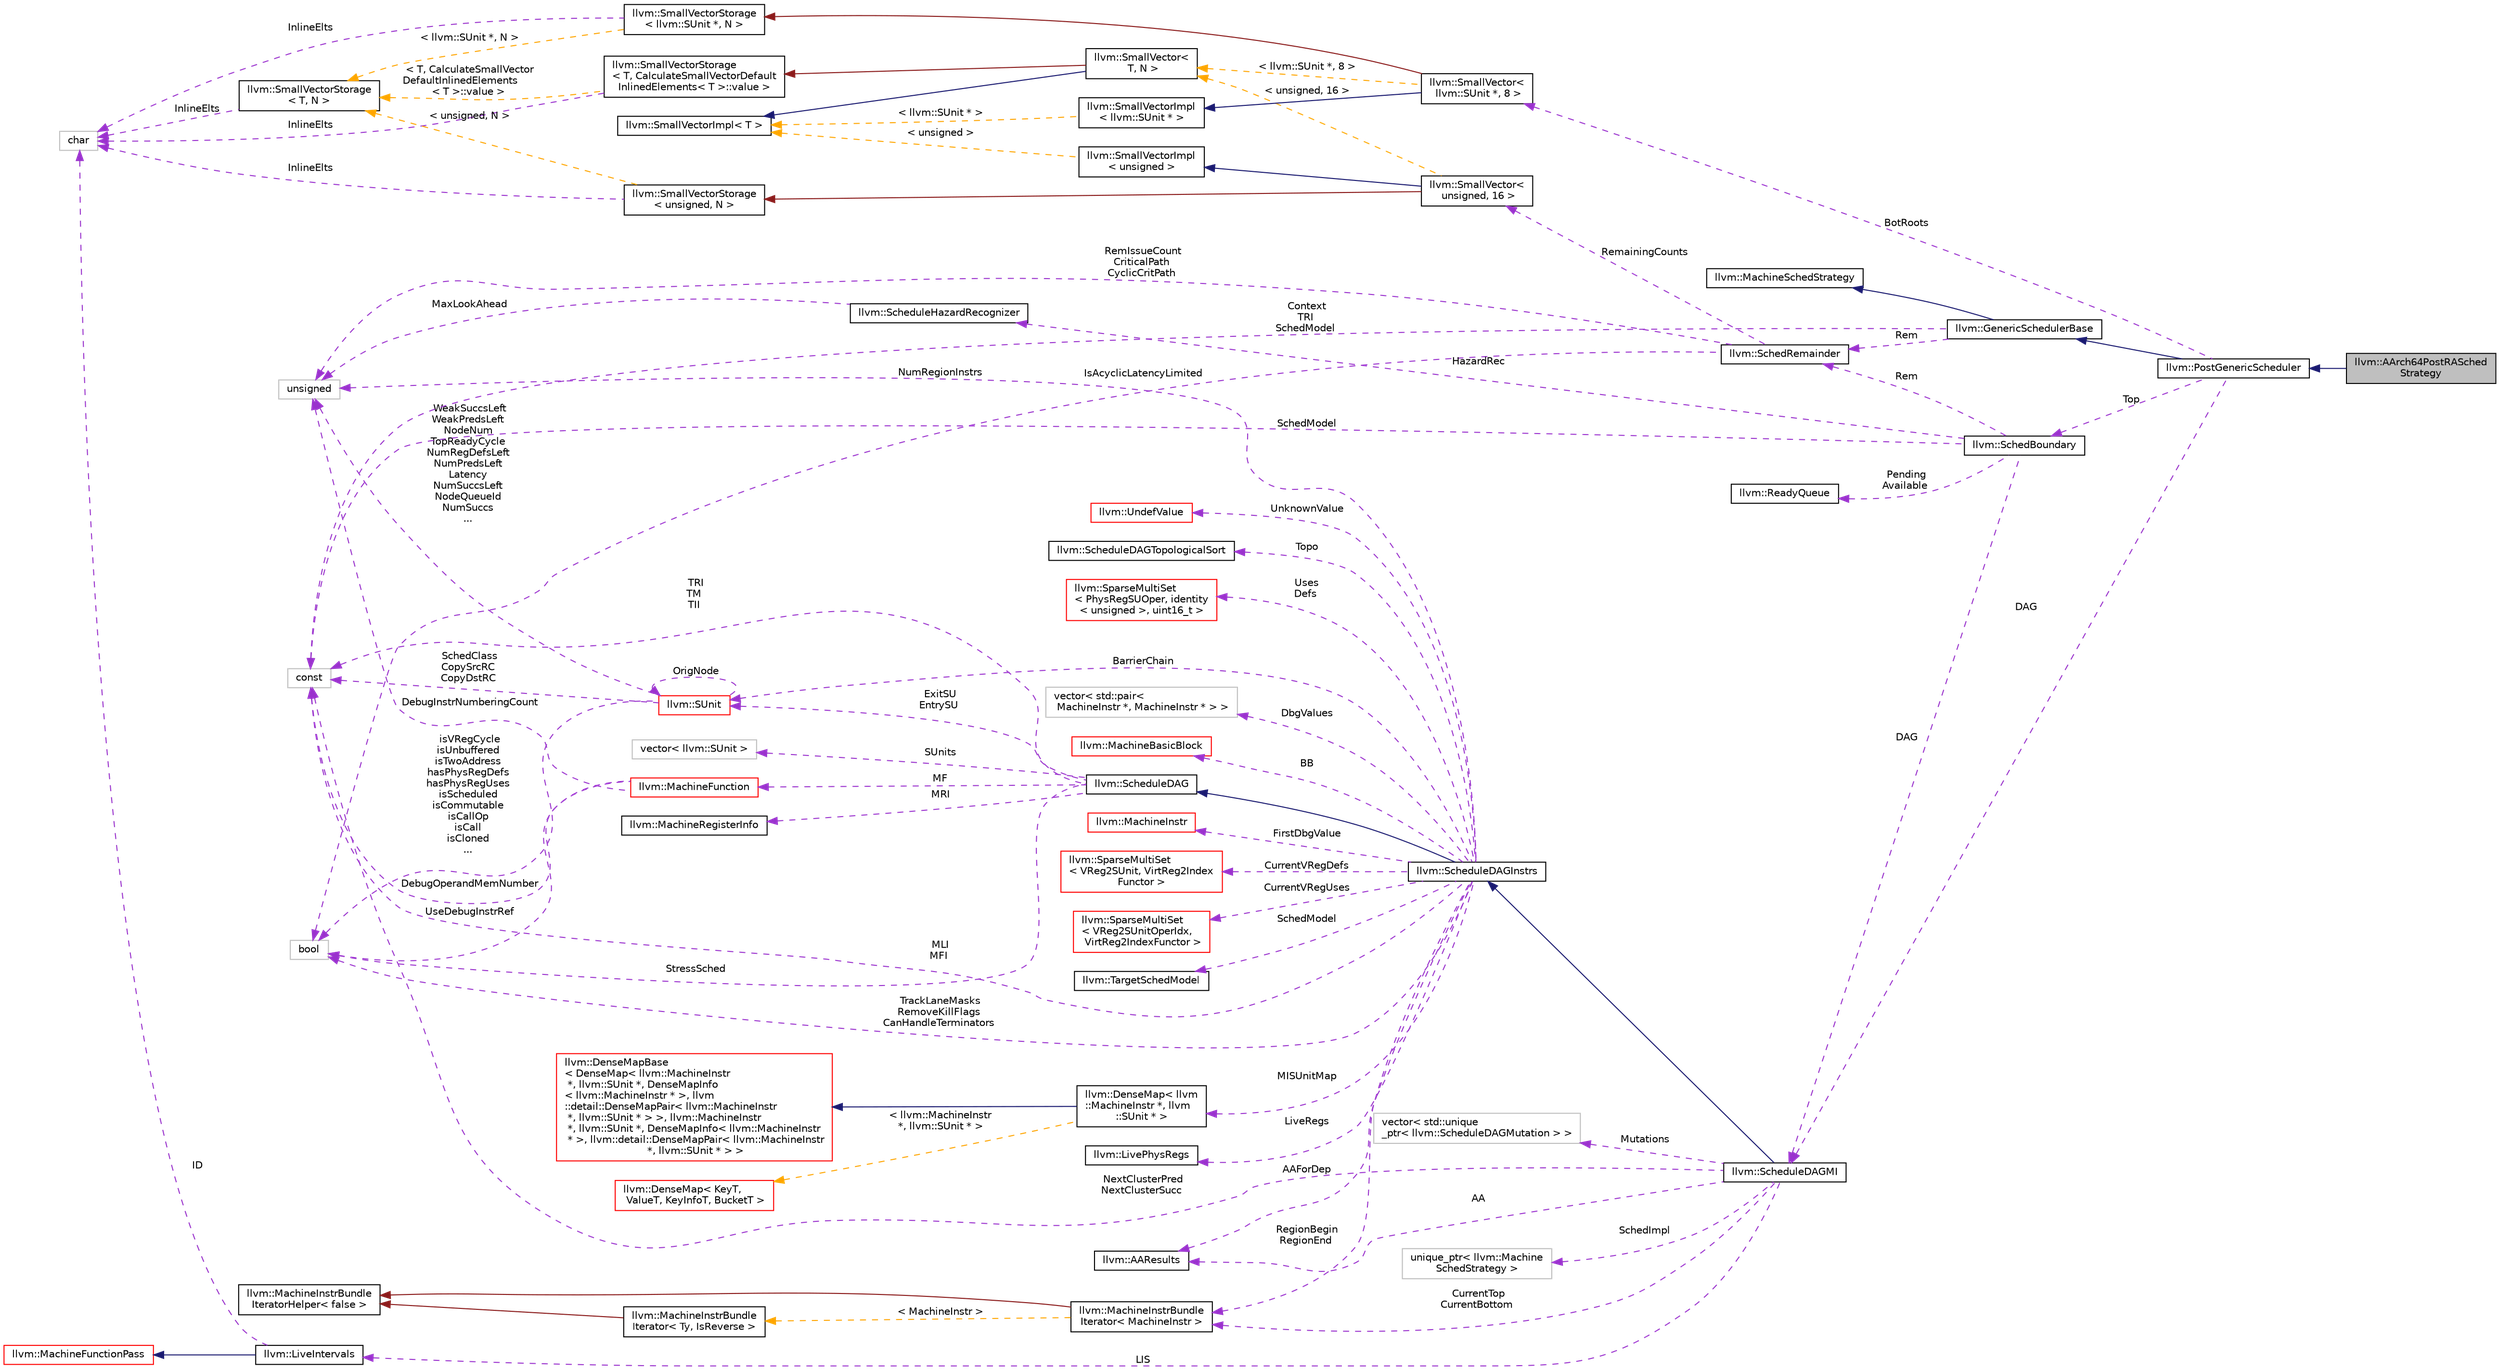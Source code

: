 digraph "llvm::AArch64PostRASchedStrategy"
{
 // LATEX_PDF_SIZE
  bgcolor="transparent";
  edge [fontname="Helvetica",fontsize="10",labelfontname="Helvetica",labelfontsize="10"];
  node [fontname="Helvetica",fontsize="10",shape=record];
  rankdir="LR";
  Node1 [label="llvm::AArch64PostRASched\lStrategy",height=0.2,width=0.4,color="black", fillcolor="grey75", style="filled", fontcolor="black",tooltip="A MachineSchedStrategy implementation for AArch64 post RA scheduling."];
  Node2 -> Node1 [dir="back",color="midnightblue",fontsize="10",style="solid",fontname="Helvetica"];
  Node2 [label="llvm::PostGenericScheduler",height=0.2,width=0.4,color="black",URL="$classllvm_1_1PostGenericScheduler.html",tooltip="PostGenericScheduler - Interface to the scheduling algorithm used by ScheduleDAGMI."];
  Node3 -> Node2 [dir="back",color="midnightblue",fontsize="10",style="solid",fontname="Helvetica"];
  Node3 [label="llvm::GenericSchedulerBase",height=0.2,width=0.4,color="black",URL="$classllvm_1_1GenericSchedulerBase.html",tooltip="Base class for GenericScheduler."];
  Node4 -> Node3 [dir="back",color="midnightblue",fontsize="10",style="solid",fontname="Helvetica"];
  Node4 [label="llvm::MachineSchedStrategy",height=0.2,width=0.4,color="black",URL="$classllvm_1_1MachineSchedStrategy.html",tooltip="MachineSchedStrategy - Interface to the scheduling algorithm used by ScheduleDAGMI."];
  Node5 -> Node3 [dir="back",color="darkorchid3",fontsize="10",style="dashed",label=" Rem" ,fontname="Helvetica"];
  Node5 [label="llvm::SchedRemainder",height=0.2,width=0.4,color="black",URL="$structllvm_1_1SchedRemainder.html",tooltip="Summarize the unscheduled region."];
  Node6 -> Node5 [dir="back",color="darkorchid3",fontsize="10",style="dashed",label=" RemainingCounts" ,fontname="Helvetica"];
  Node6 [label="llvm::SmallVector\<\l unsigned, 16 \>",height=0.2,width=0.4,color="black",URL="$classllvm_1_1SmallVector.html",tooltip=" "];
  Node7 -> Node6 [dir="back",color="midnightblue",fontsize="10",style="solid",fontname="Helvetica"];
  Node7 [label="llvm::SmallVectorImpl\l\< unsigned \>",height=0.2,width=0.4,color="black",URL="$classllvm_1_1SmallVectorImpl.html",tooltip=" "];
  Node8 -> Node7 [dir="back",color="orange",fontsize="10",style="dashed",label=" \< unsigned \>" ,fontname="Helvetica"];
  Node8 [label="llvm::SmallVectorImpl\< T \>",height=0.2,width=0.4,color="black",URL="$classllvm_1_1SmallVectorImpl.html",tooltip="This class consists of common code factored out of the SmallVector class to reduce code duplication b..."];
  Node9 -> Node6 [dir="back",color="firebrick4",fontsize="10",style="solid",fontname="Helvetica"];
  Node9 [label="llvm::SmallVectorStorage\l\< unsigned, N \>",height=0.2,width=0.4,color="black",URL="$structllvm_1_1SmallVectorStorage.html",tooltip=" "];
  Node10 -> Node9 [dir="back",color="darkorchid3",fontsize="10",style="dashed",label=" InlineElts" ,fontname="Helvetica"];
  Node10 [label="char",height=0.2,width=0.4,color="grey75",tooltip=" "];
  Node11 -> Node9 [dir="back",color="orange",fontsize="10",style="dashed",label=" \< unsigned, N \>" ,fontname="Helvetica"];
  Node11 [label="llvm::SmallVectorStorage\l\< T, N \>",height=0.2,width=0.4,color="black",URL="$structllvm_1_1SmallVectorStorage.html",tooltip="Storage for the SmallVector elements."];
  Node10 -> Node11 [dir="back",color="darkorchid3",fontsize="10",style="dashed",label=" InlineElts" ,fontname="Helvetica"];
  Node12 -> Node6 [dir="back",color="orange",fontsize="10",style="dashed",label=" \< unsigned, 16 \>" ,fontname="Helvetica"];
  Node12 [label="llvm::SmallVector\<\l T, N \>",height=0.2,width=0.4,color="black",URL="$classllvm_1_1SmallVector.html",tooltip="This is a 'vector' (really, a variable-sized array), optimized for the case when the array is small."];
  Node8 -> Node12 [dir="back",color="midnightblue",fontsize="10",style="solid",fontname="Helvetica"];
  Node13 -> Node12 [dir="back",color="firebrick4",fontsize="10",style="solid",fontname="Helvetica"];
  Node13 [label="llvm::SmallVectorStorage\l\< T, CalculateSmallVectorDefault\lInlinedElements\< T \>::value \>",height=0.2,width=0.4,color="black",URL="$structllvm_1_1SmallVectorStorage.html",tooltip=" "];
  Node10 -> Node13 [dir="back",color="darkorchid3",fontsize="10",style="dashed",label=" InlineElts" ,fontname="Helvetica"];
  Node11 -> Node13 [dir="back",color="orange",fontsize="10",style="dashed",label=" \< T, CalculateSmallVector\lDefaultInlinedElements\l\< T \>::value \>" ,fontname="Helvetica"];
  Node14 -> Node5 [dir="back",color="darkorchid3",fontsize="10",style="dashed",label=" IsAcyclicLatencyLimited" ,fontname="Helvetica"];
  Node14 [label="bool",height=0.2,width=0.4,color="grey75",tooltip=" "];
  Node15 -> Node5 [dir="back",color="darkorchid3",fontsize="10",style="dashed",label=" RemIssueCount\nCriticalPath\nCyclicCritPath" ,fontname="Helvetica"];
  Node15 [label="unsigned",height=0.2,width=0.4,color="grey75",tooltip=" "];
  Node16 -> Node3 [dir="back",color="darkorchid3",fontsize="10",style="dashed",label=" Context\nTRI\nSchedModel" ,fontname="Helvetica"];
  Node16 [label="const",height=0.2,width=0.4,color="grey75",tooltip=" "];
  Node17 -> Node2 [dir="back",color="darkorchid3",fontsize="10",style="dashed",label=" BotRoots" ,fontname="Helvetica"];
  Node17 [label="llvm::SmallVector\<\l llvm::SUnit *, 8 \>",height=0.2,width=0.4,color="black",URL="$classllvm_1_1SmallVector.html",tooltip=" "];
  Node18 -> Node17 [dir="back",color="midnightblue",fontsize="10",style="solid",fontname="Helvetica"];
  Node18 [label="llvm::SmallVectorImpl\l\< llvm::SUnit * \>",height=0.2,width=0.4,color="black",URL="$classllvm_1_1SmallVectorImpl.html",tooltip=" "];
  Node8 -> Node18 [dir="back",color="orange",fontsize="10",style="dashed",label=" \< llvm::SUnit * \>" ,fontname="Helvetica"];
  Node19 -> Node17 [dir="back",color="firebrick4",fontsize="10",style="solid",fontname="Helvetica"];
  Node19 [label="llvm::SmallVectorStorage\l\< llvm::SUnit *, N \>",height=0.2,width=0.4,color="black",URL="$structllvm_1_1SmallVectorStorage.html",tooltip=" "];
  Node10 -> Node19 [dir="back",color="darkorchid3",fontsize="10",style="dashed",label=" InlineElts" ,fontname="Helvetica"];
  Node11 -> Node19 [dir="back",color="orange",fontsize="10",style="dashed",label=" \< llvm::SUnit *, N \>" ,fontname="Helvetica"];
  Node12 -> Node17 [dir="back",color="orange",fontsize="10",style="dashed",label=" \< llvm::SUnit *, 8 \>" ,fontname="Helvetica"];
  Node20 -> Node2 [dir="back",color="darkorchid3",fontsize="10",style="dashed",label=" DAG" ,fontname="Helvetica"];
  Node20 [label="llvm::ScheduleDAGMI",height=0.2,width=0.4,color="black",URL="$classllvm_1_1ScheduleDAGMI.html",tooltip="ScheduleDAGMI is an implementation of ScheduleDAGInstrs that simply schedules machine instructions ac..."];
  Node21 -> Node20 [dir="back",color="midnightblue",fontsize="10",style="solid",fontname="Helvetica"];
  Node21 [label="llvm::ScheduleDAGInstrs",height=0.2,width=0.4,color="black",URL="$classllvm_1_1ScheduleDAGInstrs.html",tooltip="A ScheduleDAG for scheduling lists of MachineInstr."];
  Node22 -> Node21 [dir="back",color="midnightblue",fontsize="10",style="solid",fontname="Helvetica"];
  Node22 [label="llvm::ScheduleDAG",height=0.2,width=0.4,color="black",URL="$classllvm_1_1ScheduleDAG.html",tooltip=" "];
  Node23 -> Node22 [dir="back",color="darkorchid3",fontsize="10",style="dashed",label=" MF" ,fontname="Helvetica"];
  Node23 [label="llvm::MachineFunction",height=0.2,width=0.4,color="red",URL="$classllvm_1_1MachineFunction.html",tooltip=" "];
  Node14 -> Node23 [dir="back",color="darkorchid3",fontsize="10",style="dashed",label=" UseDebugInstrRef" ,fontname="Helvetica"];
  Node16 -> Node23 [dir="back",color="darkorchid3",fontsize="10",style="dashed",label=" DebugOperandMemNumber" ,fontname="Helvetica"];
  Node15 -> Node23 [dir="back",color="darkorchid3",fontsize="10",style="dashed",label=" DebugInstrNumberingCount" ,fontname="Helvetica"];
  Node36 -> Node22 [dir="back",color="darkorchid3",fontsize="10",style="dashed",label=" ExitSU\nEntrySU" ,fontname="Helvetica"];
  Node36 [label="llvm::SUnit",height=0.2,width=0.4,color="red",URL="$classllvm_1_1SUnit.html",tooltip="Scheduling unit. This is a node in the scheduling DAG."];
  Node36 -> Node36 [dir="back",color="darkorchid3",fontsize="10",style="dashed",label=" OrigNode" ,fontname="Helvetica"];
  Node14 -> Node36 [dir="back",color="darkorchid3",fontsize="10",style="dashed",label=" isVRegCycle\nisUnbuffered\nisTwoAddress\nhasPhysRegDefs\nhasPhysRegUses\nisScheduled\nisCommutable\nisCallOp\nisCall\nisCloned\n..." ,fontname="Helvetica"];
  Node15 -> Node36 [dir="back",color="darkorchid3",fontsize="10",style="dashed",label=" WeakSuccsLeft\nWeakPredsLeft\nNodeNum\nTopReadyCycle\nNumRegDefsLeft\nNumPredsLeft\nLatency\nNumSuccsLeft\nNodeQueueId\nNumSuccs\n..." ,fontname="Helvetica"];
  Node16 -> Node36 [dir="back",color="darkorchid3",fontsize="10",style="dashed",label=" SchedClass\nCopySrcRC\nCopyDstRC" ,fontname="Helvetica"];
  Node41 -> Node22 [dir="back",color="darkorchid3",fontsize="10",style="dashed",label=" SUnits" ,fontname="Helvetica"];
  Node41 [label="vector\< llvm::SUnit \>",height=0.2,width=0.4,color="grey75",tooltip=" "];
  Node14 -> Node22 [dir="back",color="darkorchid3",fontsize="10",style="dashed",label=" StressSched" ,fontname="Helvetica"];
  Node42 -> Node22 [dir="back",color="darkorchid3",fontsize="10",style="dashed",label=" MRI" ,fontname="Helvetica"];
  Node42 [label="llvm::MachineRegisterInfo",height=0.2,width=0.4,color="black",URL="$classllvm_1_1MachineRegisterInfo.html",tooltip="MachineRegisterInfo - Keep track of information for virtual and physical registers,..."];
  Node16 -> Node22 [dir="back",color="darkorchid3",fontsize="10",style="dashed",label=" TRI\nTM\nTII" ,fontname="Helvetica"];
  Node43 -> Node21 [dir="back",color="darkorchid3",fontsize="10",style="dashed",label=" MISUnitMap" ,fontname="Helvetica"];
  Node43 [label="llvm::DenseMap\< llvm\l::MachineInstr *, llvm\l::SUnit * \>",height=0.2,width=0.4,color="black",URL="$classllvm_1_1DenseMap.html",tooltip=" "];
  Node44 -> Node43 [dir="back",color="midnightblue",fontsize="10",style="solid",fontname="Helvetica"];
  Node44 [label="llvm::DenseMapBase\l\< DenseMap\< llvm::MachineInstr\l *, llvm::SUnit *, DenseMapInfo\l\< llvm::MachineInstr * \>, llvm\l::detail::DenseMapPair\< llvm::MachineInstr\l *, llvm::SUnit * \> \>, llvm::MachineInstr\l *, llvm::SUnit *, DenseMapInfo\< llvm::MachineInstr\l * \>, llvm::detail::DenseMapPair\< llvm::MachineInstr\l *, llvm::SUnit * \> \>",height=0.2,width=0.4,color="red",URL="$classllvm_1_1DenseMapBase.html",tooltip=" "];
  Node31 -> Node43 [dir="back",color="orange",fontsize="10",style="dashed",label=" \< llvm::MachineInstr\l *, llvm::SUnit * \>" ,fontname="Helvetica"];
  Node31 [label="llvm::DenseMap\< KeyT,\l ValueT, KeyInfoT, BucketT \>",height=0.2,width=0.4,color="red",URL="$classllvm_1_1DenseMap.html",tooltip=" "];
  Node45 -> Node21 [dir="back",color="darkorchid3",fontsize="10",style="dashed",label=" RegionBegin\nRegionEnd" ,fontname="Helvetica"];
  Node45 [label="llvm::MachineInstrBundle\lIterator\< MachineInstr \>",height=0.2,width=0.4,color="black",URL="$classllvm_1_1MachineInstrBundleIterator.html",tooltip=" "];
  Node46 -> Node45 [dir="back",color="firebrick4",fontsize="10",style="solid",fontname="Helvetica"];
  Node46 [label="llvm::MachineInstrBundle\lIteratorHelper\< false \>",height=0.2,width=0.4,color="black",URL="$structllvm_1_1MachineInstrBundleIteratorHelper_3_01false_01_4.html",tooltip=" "];
  Node47 -> Node45 [dir="back",color="orange",fontsize="10",style="dashed",label=" \< MachineInstr \>" ,fontname="Helvetica"];
  Node47 [label="llvm::MachineInstrBundle\lIterator\< Ty, IsReverse \>",height=0.2,width=0.4,color="black",URL="$classllvm_1_1MachineInstrBundleIterator.html",tooltip="MachineBasicBlock iterator that automatically skips over MIs that are inside bundles (i...."];
  Node46 -> Node47 [dir="back",color="firebrick4",fontsize="10",style="solid",fontname="Helvetica"];
  Node48 -> Node21 [dir="back",color="darkorchid3",fontsize="10",style="dashed",label=" DbgValues" ,fontname="Helvetica"];
  Node48 [label="vector\< std::pair\<\l MachineInstr *, MachineInstr * \> \>",height=0.2,width=0.4,color="grey75",tooltip=" "];
  Node36 -> Node21 [dir="back",color="darkorchid3",fontsize="10",style="dashed",label=" BarrierChain" ,fontname="Helvetica"];
  Node49 -> Node21 [dir="back",color="darkorchid3",fontsize="10",style="dashed",label=" LiveRegs" ,fontname="Helvetica"];
  Node49 [label="llvm::LivePhysRegs",height=0.2,width=0.4,color="black",URL="$classllvm_1_1LivePhysRegs.html",tooltip="A set of physical registers with utility functions to track liveness when walking backward/forward th..."];
  Node50 -> Node21 [dir="back",color="darkorchid3",fontsize="10",style="dashed",label=" UnknownValue" ,fontname="Helvetica"];
  Node50 [label="llvm::UndefValue",height=0.2,width=0.4,color="red",URL="$classllvm_1_1UndefValue.html",tooltip="'undef' values are things that do not have specified contents."];
  Node56 -> Node21 [dir="back",color="darkorchid3",fontsize="10",style="dashed",label=" AAForDep" ,fontname="Helvetica"];
  Node56 [label="llvm::AAResults",height=0.2,width=0.4,color="black",URL="$classllvm_1_1AAResults.html",tooltip=" "];
  Node14 -> Node21 [dir="back",color="darkorchid3",fontsize="10",style="dashed",label=" TrackLaneMasks\nRemoveKillFlags\nCanHandleTerminators" ,fontname="Helvetica"];
  Node57 -> Node21 [dir="back",color="darkorchid3",fontsize="10",style="dashed",label=" Topo" ,fontname="Helvetica"];
  Node57 [label="llvm::ScheduleDAGTopologicalSort",height=0.2,width=0.4,color="black",URL="$classllvm_1_1ScheduleDAGTopologicalSort.html",tooltip="This class can compute a topological ordering for SUnits and provides methods for dynamically updatin..."];
  Node58 -> Node21 [dir="back",color="darkorchid3",fontsize="10",style="dashed",label=" Uses\nDefs" ,fontname="Helvetica"];
  Node58 [label="llvm::SparseMultiSet\l\< PhysRegSUOper, identity\l\< unsigned \>, uint16_t \>",height=0.2,width=0.4,color="red",URL="$classllvm_1_1SparseMultiSet.html",tooltip=" "];
  Node60 -> Node21 [dir="back",color="darkorchid3",fontsize="10",style="dashed",label=" BB" ,fontname="Helvetica"];
  Node60 [label="llvm::MachineBasicBlock",height=0.2,width=0.4,color="red",URL="$classllvm_1_1MachineBasicBlock.html",tooltip=" "];
  Node74 -> Node21 [dir="back",color="darkorchid3",fontsize="10",style="dashed",label=" FirstDbgValue" ,fontname="Helvetica"];
  Node74 [label="llvm::MachineInstr",height=0.2,width=0.4,color="red",URL="$classllvm_1_1MachineInstr.html",tooltip="Representation of each machine instruction."];
  Node79 -> Node21 [dir="back",color="darkorchid3",fontsize="10",style="dashed",label=" CurrentVRegDefs" ,fontname="Helvetica"];
  Node79 [label="llvm::SparseMultiSet\l\< VReg2SUnit, VirtReg2Index\lFunctor \>",height=0.2,width=0.4,color="red",URL="$classllvm_1_1SparseMultiSet.html",tooltip=" "];
  Node15 -> Node21 [dir="back",color="darkorchid3",fontsize="10",style="dashed",label=" NumRegionInstrs" ,fontname="Helvetica"];
  Node80 -> Node21 [dir="back",color="darkorchid3",fontsize="10",style="dashed",label=" SchedModel" ,fontname="Helvetica"];
  Node80 [label="llvm::TargetSchedModel",height=0.2,width=0.4,color="black",URL="$classllvm_1_1TargetSchedModel.html",tooltip="Provide an instruction scheduling machine model to CodeGen passes."];
  Node16 -> Node21 [dir="back",color="darkorchid3",fontsize="10",style="dashed",label=" MLI\nMFI" ,fontname="Helvetica"];
  Node81 -> Node21 [dir="back",color="darkorchid3",fontsize="10",style="dashed",label=" CurrentVRegUses" ,fontname="Helvetica"];
  Node81 [label="llvm::SparseMultiSet\l\< VReg2SUnitOperIdx,\l VirtReg2IndexFunctor \>",height=0.2,width=0.4,color="red",URL="$classllvm_1_1SparseMultiSet.html",tooltip=" "];
  Node45 -> Node20 [dir="back",color="darkorchid3",fontsize="10",style="dashed",label=" CurrentTop\nCurrentBottom" ,fontname="Helvetica"];
  Node56 -> Node20 [dir="back",color="darkorchid3",fontsize="10",style="dashed",label=" AA" ,fontname="Helvetica"];
  Node82 -> Node20 [dir="back",color="darkorchid3",fontsize="10",style="dashed",label=" Mutations" ,fontname="Helvetica"];
  Node82 [label="vector\< std::unique\l_ptr\< llvm::ScheduleDAGMutation \> \>",height=0.2,width=0.4,color="grey75",tooltip=" "];
  Node83 -> Node20 [dir="back",color="darkorchid3",fontsize="10",style="dashed",label=" LIS" ,fontname="Helvetica"];
  Node83 [label="llvm::LiveIntervals",height=0.2,width=0.4,color="black",URL="$classllvm_1_1LiveIntervals.html",tooltip=" "];
  Node84 -> Node83 [dir="back",color="midnightblue",fontsize="10",style="solid",fontname="Helvetica"];
  Node84 [label="llvm::MachineFunctionPass",height=0.2,width=0.4,color="red",URL="$classllvm_1_1MachineFunctionPass.html",tooltip="MachineFunctionPass - This class adapts the FunctionPass interface to allow convenient creation of pa..."];
  Node10 -> Node83 [dir="back",color="darkorchid3",fontsize="10",style="dashed",label=" ID" ,fontname="Helvetica"];
  Node16 -> Node20 [dir="back",color="darkorchid3",fontsize="10",style="dashed",label=" NextClusterPred\nNextClusterSucc" ,fontname="Helvetica"];
  Node87 -> Node20 [dir="back",color="darkorchid3",fontsize="10",style="dashed",label=" SchedImpl" ,fontname="Helvetica"];
  Node87 [label="unique_ptr\< llvm::Machine\lSchedStrategy \>",height=0.2,width=0.4,color="grey75",tooltip=" "];
  Node88 -> Node2 [dir="back",color="darkorchid3",fontsize="10",style="dashed",label=" Top" ,fontname="Helvetica"];
  Node88 [label="llvm::SchedBoundary",height=0.2,width=0.4,color="black",URL="$classllvm_1_1SchedBoundary.html",tooltip="Each Scheduling boundary is associated with ready queues."];
  Node20 -> Node88 [dir="back",color="darkorchid3",fontsize="10",style="dashed",label=" DAG" ,fontname="Helvetica"];
  Node5 -> Node88 [dir="back",color="darkorchid3",fontsize="10",style="dashed",label=" Rem" ,fontname="Helvetica"];
  Node89 -> Node88 [dir="back",color="darkorchid3",fontsize="10",style="dashed",label=" HazardRec" ,fontname="Helvetica"];
  Node89 [label="llvm::ScheduleHazardRecognizer",height=0.2,width=0.4,color="black",URL="$classllvm_1_1ScheduleHazardRecognizer.html",tooltip="HazardRecognizer - This determines whether or not an instruction can be issued this cycle,..."];
  Node15 -> Node89 [dir="back",color="darkorchid3",fontsize="10",style="dashed",label=" MaxLookAhead" ,fontname="Helvetica"];
  Node16 -> Node88 [dir="back",color="darkorchid3",fontsize="10",style="dashed",label=" SchedModel" ,fontname="Helvetica"];
  Node90 -> Node88 [dir="back",color="darkorchid3",fontsize="10",style="dashed",label=" Pending\nAvailable" ,fontname="Helvetica"];
  Node90 [label="llvm::ReadyQueue",height=0.2,width=0.4,color="black",URL="$classllvm_1_1ReadyQueue.html",tooltip="Helpers for implementing custom MachineSchedStrategy classes."];
}
